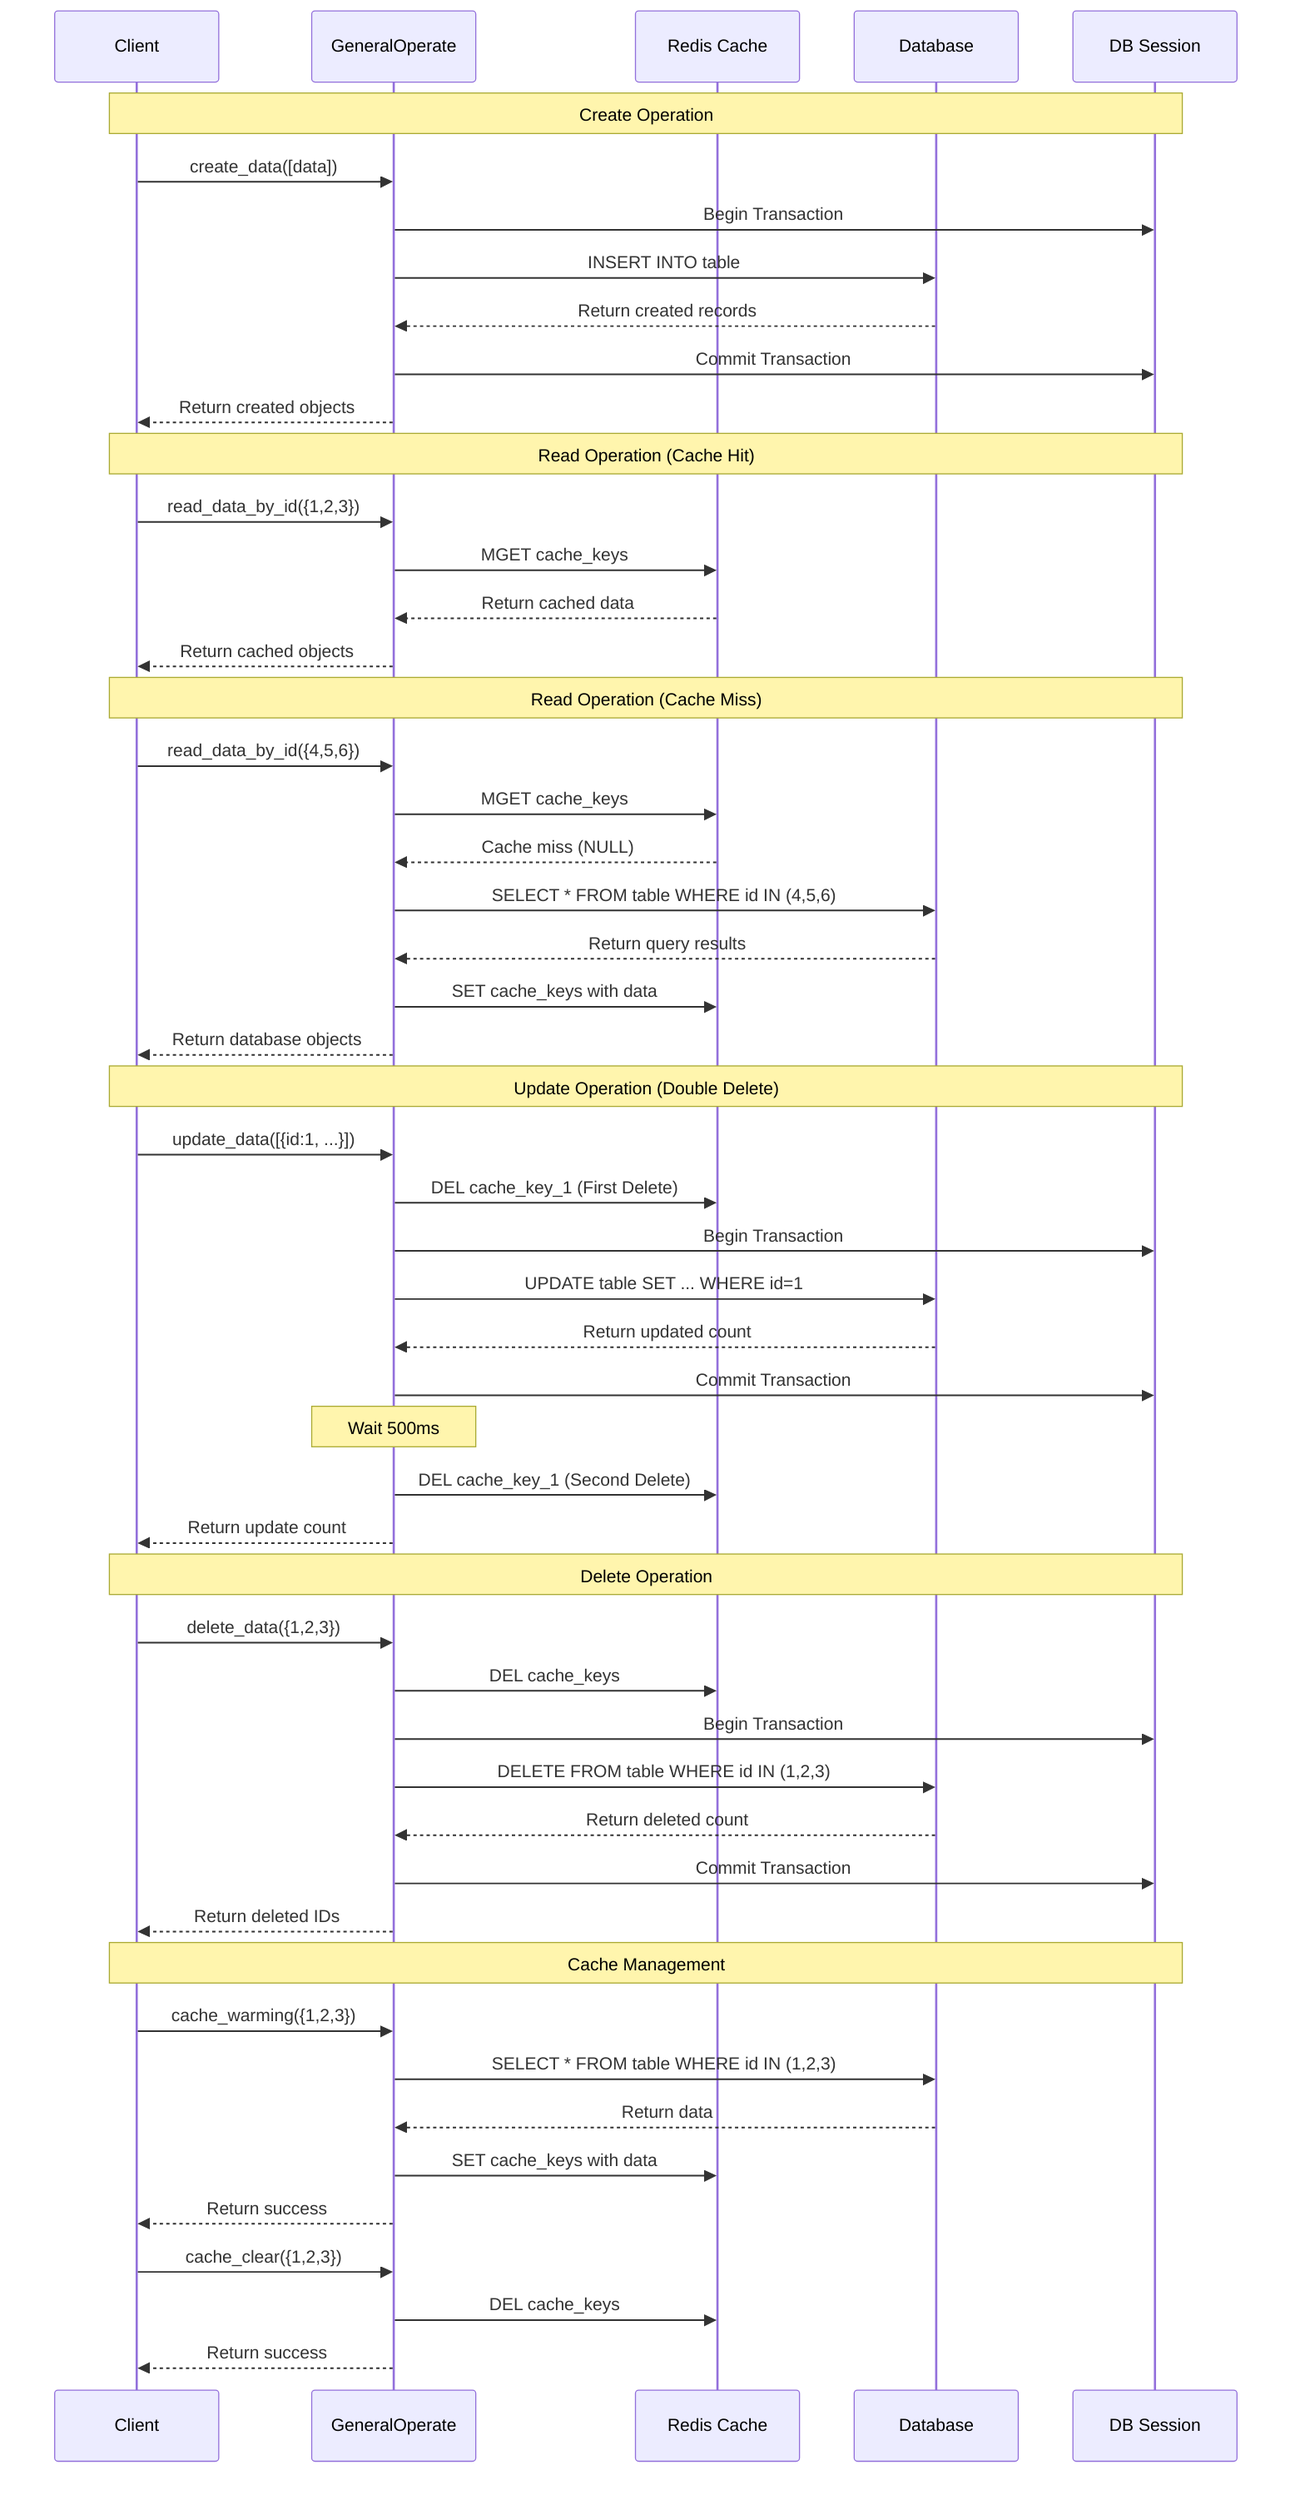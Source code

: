 sequenceDiagram
    participant Client
    participant GeneralOperate
    participant Cache as Redis Cache
    participant DB as Database
    participant Session as DB Session

    Note over Client,Session: Create Operation
    Client->>GeneralOperate: create_data([data])
    GeneralOperate->>Session: Begin Transaction
    GeneralOperate->>DB: INSERT INTO table
    DB-->>GeneralOperate: Return created records
    GeneralOperate->>Session: Commit Transaction
    GeneralOperate-->>Client: Return created objects

    Note over Client,Session: Read Operation (Cache Hit)
    Client->>GeneralOperate: read_data_by_id({1,2,3})
    GeneralOperate->>Cache: MGET cache_keys
    Cache-->>GeneralOperate: Return cached data
    GeneralOperate-->>Client: Return cached objects

    Note over Client,Session: Read Operation (Cache Miss)
    Client->>GeneralOperate: read_data_by_id({4,5,6})
    GeneralOperate->>Cache: MGET cache_keys
    Cache-->>GeneralOperate: Cache miss (NULL)
    GeneralOperate->>DB: SELECT * FROM table WHERE id IN (4,5,6)
    DB-->>GeneralOperate: Return query results
    GeneralOperate->>Cache: SET cache_keys with data
    GeneralOperate-->>Client: Return database objects

    Note over Client,Session: Update Operation (Double Delete)
    Client->>GeneralOperate: update_data([{id:1, ...}])
    GeneralOperate->>Cache: DEL cache_key_1 (First Delete)
    GeneralOperate->>Session: Begin Transaction
    GeneralOperate->>DB: UPDATE table SET ... WHERE id=1
    DB-->>GeneralOperate: Return updated count
    GeneralOperate->>Session: Commit Transaction
    Note over GeneralOperate: Wait 500ms
    GeneralOperate->>Cache: DEL cache_key_1 (Second Delete)
    GeneralOperate-->>Client: Return update count

    Note over Client,Session: Delete Operation
    Client->>GeneralOperate: delete_data({1,2,3})
    GeneralOperate->>Cache: DEL cache_keys
    GeneralOperate->>Session: Begin Transaction
    GeneralOperate->>DB: DELETE FROM table WHERE id IN (1,2,3)
    DB-->>GeneralOperate: Return deleted count
    GeneralOperate->>Session: Commit Transaction
    GeneralOperate-->>Client: Return deleted IDs

    Note over Client,Session: Cache Management
    Client->>GeneralOperate: cache_warming({1,2,3})
    GeneralOperate->>DB: SELECT * FROM table WHERE id IN (1,2,3)
    DB-->>GeneralOperate: Return data
    GeneralOperate->>Cache: SET cache_keys with data
    GeneralOperate-->>Client: Return success

    Client->>GeneralOperate: cache_clear({1,2,3})
    GeneralOperate->>Cache: DEL cache_keys
    GeneralOperate-->>Client: Return success